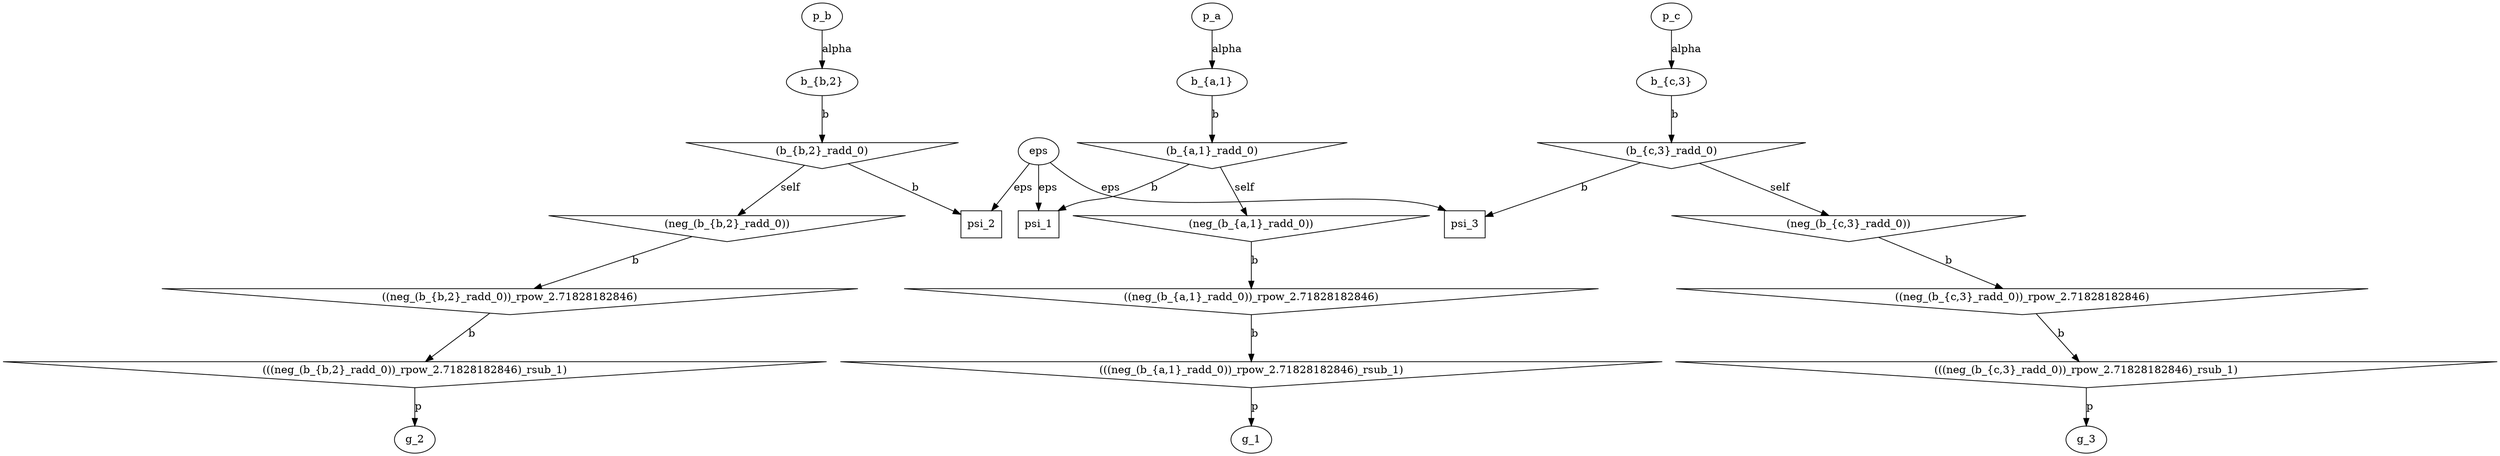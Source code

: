 digraph G {
psi_2 [shape=box];
"(b_{b,2}_radd_0)" [shape=invtriangle];
"(b_{b,2}_radd_0)" -> psi_2  [label=b];
"b_{b,2}";
"b_{b,2}" -> "(b_{b,2}_radd_0)"  [label=b];
p_b;
p_b -> "b_{b,2}"  [label=alpha];
eps;
eps -> psi_2  [label=eps];
g_1;
"(((neg_(b_{a,1}_radd_0))_rpow_2.71828182846)_rsub_1)" [shape=invtriangle];
"(((neg_(b_{a,1}_radd_0))_rpow_2.71828182846)_rsub_1)" -> g_1  [label=p];
"((neg_(b_{a,1}_radd_0))_rpow_2.71828182846)" [shape=invtriangle];
"((neg_(b_{a,1}_radd_0))_rpow_2.71828182846)" -> "(((neg_(b_{a,1}_radd_0))_rpow_2.71828182846)_rsub_1)"  [label=b];
"(neg_(b_{a,1}_radd_0))" [shape=invtriangle];
"(neg_(b_{a,1}_radd_0))" -> "((neg_(b_{a,1}_radd_0))_rpow_2.71828182846)"  [label=b];
"(b_{a,1}_radd_0)" [shape=invtriangle];
"(b_{a,1}_radd_0)" -> "(neg_(b_{a,1}_radd_0))"  [label=self];
"b_{a,1}";
"b_{a,1}" -> "(b_{a,1}_radd_0)"  [label=b];
p_a;
p_a -> "b_{a,1}"  [label=alpha];
g_3;
"(((neg_(b_{c,3}_radd_0))_rpow_2.71828182846)_rsub_1)" [shape=invtriangle];
"(((neg_(b_{c,3}_radd_0))_rpow_2.71828182846)_rsub_1)" -> g_3  [label=p];
"((neg_(b_{c,3}_radd_0))_rpow_2.71828182846)" [shape=invtriangle];
"((neg_(b_{c,3}_radd_0))_rpow_2.71828182846)" -> "(((neg_(b_{c,3}_radd_0))_rpow_2.71828182846)_rsub_1)"  [label=b];
"(neg_(b_{c,3}_radd_0))" [shape=invtriangle];
"(neg_(b_{c,3}_radd_0))" -> "((neg_(b_{c,3}_radd_0))_rpow_2.71828182846)"  [label=b];
"(b_{c,3}_radd_0)" [shape=invtriangle];
"(b_{c,3}_radd_0)" -> "(neg_(b_{c,3}_radd_0))"  [label=self];
"b_{c,3}";
"b_{c,3}" -> "(b_{c,3}_radd_0)"  [label=b];
p_c;
p_c -> "b_{c,3}"  [label=alpha];
psi_1 [shape=box];
"(b_{a,1}_radd_0)" -> psi_1  [label=b];
eps -> psi_1  [label=eps];
psi_3 [shape=box];
"(b_{c,3}_radd_0)" -> psi_3  [label=b];
eps -> psi_3  [label=eps];
g_2;
"(((neg_(b_{b,2}_radd_0))_rpow_2.71828182846)_rsub_1)" [shape=invtriangle];
"(((neg_(b_{b,2}_radd_0))_rpow_2.71828182846)_rsub_1)" -> g_2  [label=p];
"((neg_(b_{b,2}_radd_0))_rpow_2.71828182846)" [shape=invtriangle];
"((neg_(b_{b,2}_radd_0))_rpow_2.71828182846)" -> "(((neg_(b_{b,2}_radd_0))_rpow_2.71828182846)_rsub_1)"  [label=b];
"(neg_(b_{b,2}_radd_0))" [shape=invtriangle];
"(neg_(b_{b,2}_radd_0))" -> "((neg_(b_{b,2}_radd_0))_rpow_2.71828182846)"  [label=b];
"(b_{b,2}_radd_0)" -> "(neg_(b_{b,2}_radd_0))"  [label=self];
}
